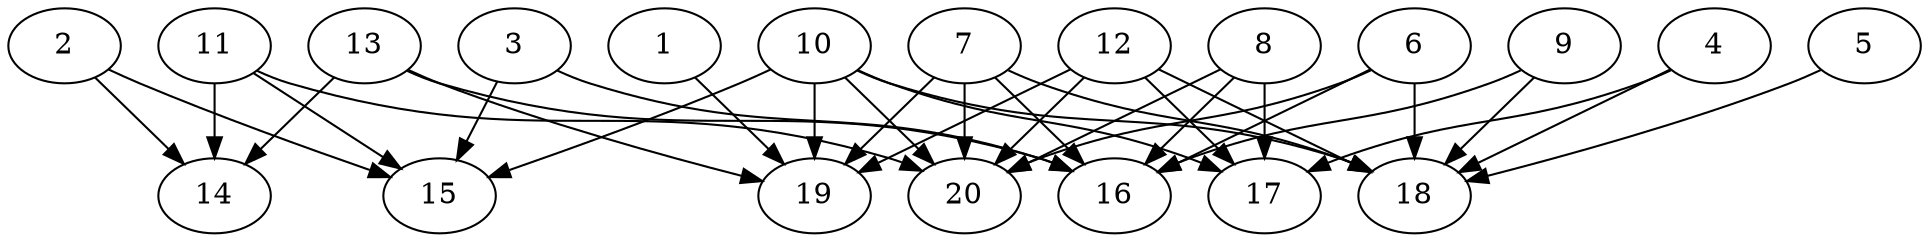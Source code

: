// DAG automatically generated by daggen at Wed Jul 24 21:21:55 2019
// ./daggen --dot -n 20 --ccr 0.4 --fat 0.8 --regular 0.5 --density 0.6 --mindata 5242880 --maxdata 52428800 
digraph G {
  1 [size="70241280", alpha="0.14", expect_size="28096512"] 
  1 -> 19 [size ="28096512"]
  2 [size="41889280", alpha="0.07", expect_size="16755712"] 
  2 -> 14 [size ="16755712"]
  2 -> 15 [size ="16755712"]
  3 [size="58391040", alpha="0.11", expect_size="23356416"] 
  3 -> 15 [size ="23356416"]
  3 -> 16 [size ="23356416"]
  4 [size="51781120", alpha="0.08", expect_size="20712448"] 
  4 -> 17 [size ="20712448"]
  4 -> 18 [size ="20712448"]
  5 [size="100067840", alpha="0.16", expect_size="40027136"] 
  5 -> 18 [size ="40027136"]
  6 [size="70528000", alpha="0.04", expect_size="28211200"] 
  6 -> 16 [size ="28211200"]
  6 -> 18 [size ="28211200"]
  6 -> 20 [size ="28211200"]
  7 [size="126581760", alpha="0.14", expect_size="50632704"] 
  7 -> 16 [size ="50632704"]
  7 -> 18 [size ="50632704"]
  7 -> 19 [size ="50632704"]
  7 -> 20 [size ="50632704"]
  8 [size="18675200", alpha="0.14", expect_size="7470080"] 
  8 -> 16 [size ="7470080"]
  8 -> 17 [size ="7470080"]
  8 -> 20 [size ="7470080"]
  9 [size="42160640", alpha="0.02", expect_size="16864256"] 
  9 -> 16 [size ="16864256"]
  9 -> 18 [size ="16864256"]
  10 [size="13181440", alpha="0.19", expect_size="5272576"] 
  10 -> 15 [size ="5272576"]
  10 -> 17 [size ="5272576"]
  10 -> 18 [size ="5272576"]
  10 -> 19 [size ="5272576"]
  10 -> 20 [size ="5272576"]
  11 [size="52674560", alpha="0.06", expect_size="21069824"] 
  11 -> 14 [size ="21069824"]
  11 -> 15 [size ="21069824"]
  11 -> 20 [size ="21069824"]
  12 [size="18365440", alpha="0.08", expect_size="7346176"] 
  12 -> 17 [size ="7346176"]
  12 -> 18 [size ="7346176"]
  12 -> 19 [size ="7346176"]
  12 -> 20 [size ="7346176"]
  13 [size="61806080", alpha="0.19", expect_size="24722432"] 
  13 -> 14 [size ="24722432"]
  13 -> 16 [size ="24722432"]
  13 -> 19 [size ="24722432"]
  14 [size="123842560", alpha="0.05", expect_size="49537024"] 
  15 [size="53893120", alpha="0.09", expect_size="21557248"] 
  16 [size="31470080", alpha="0.04", expect_size="12588032"] 
  17 [size="56778240", alpha="0.07", expect_size="22711296"] 
  18 [size="22021120", alpha="0.18", expect_size="8808448"] 
  19 [size="102415360", alpha="0.07", expect_size="40966144"] 
  20 [size="115368960", alpha="0.09", expect_size="46147584"] 
}

